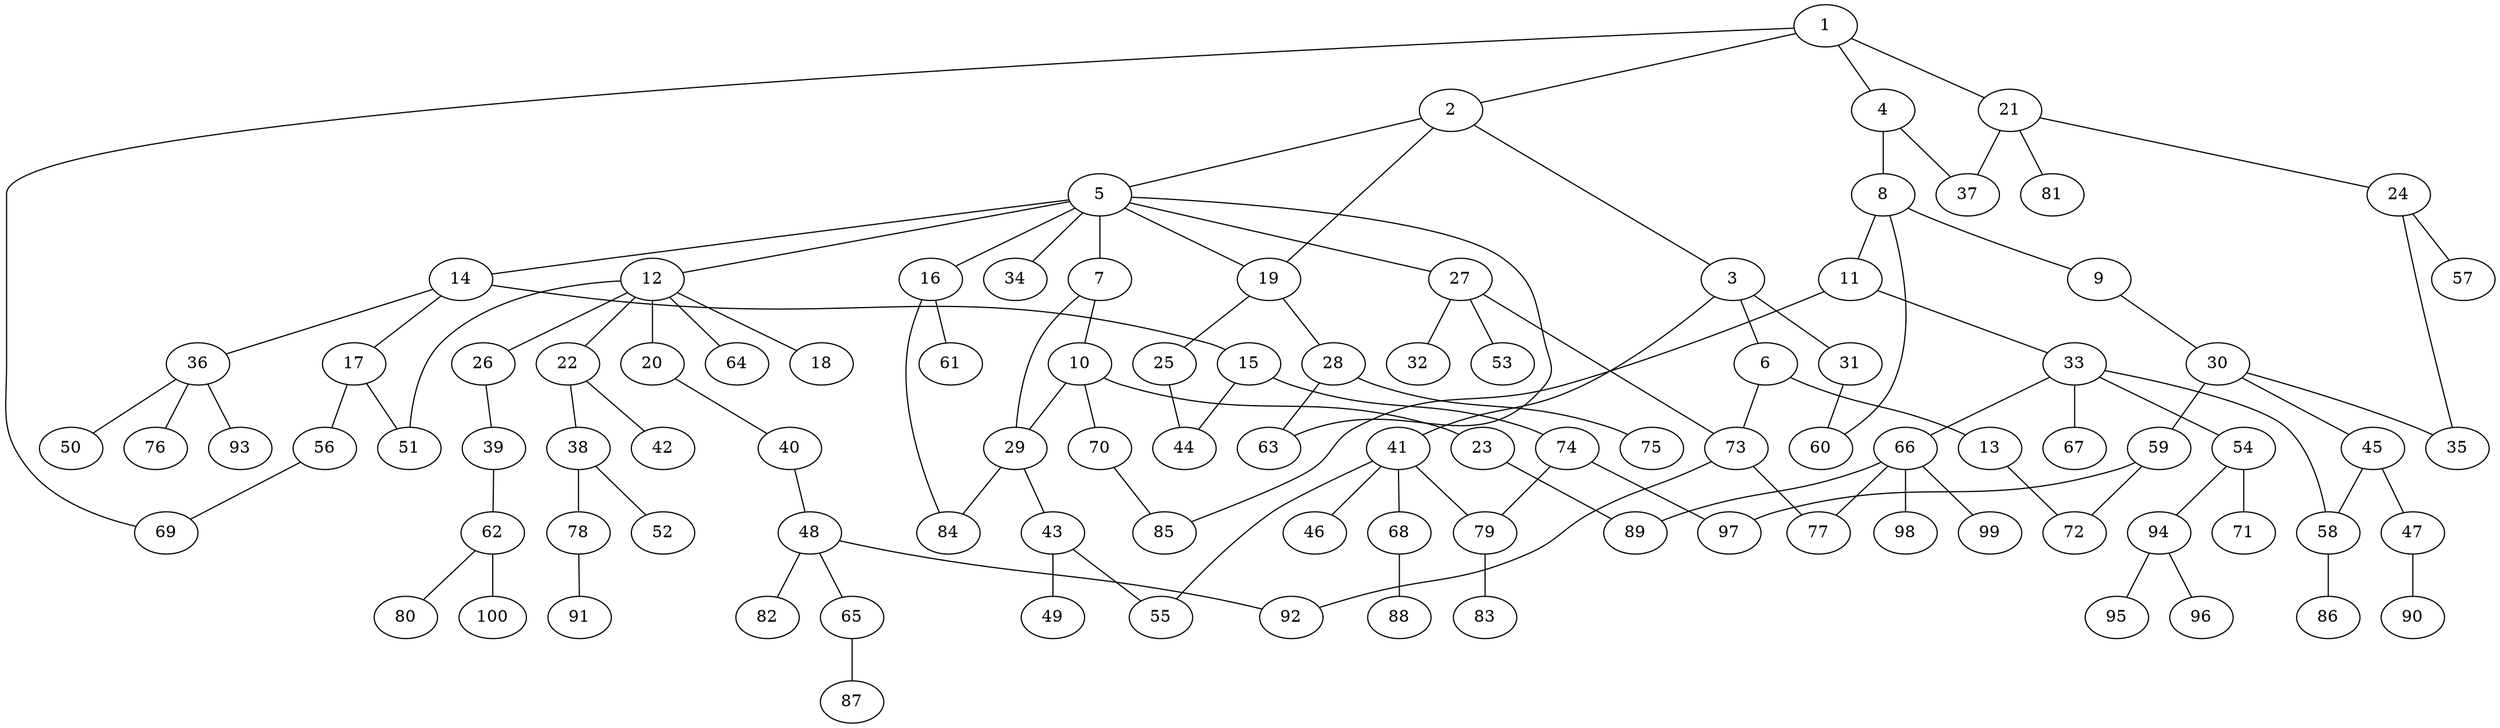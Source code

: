 graph graphname {1--2
1--4
1--21
1--69
2--3
2--5
2--19
3--6
3--31
3--41
4--8
4--37
5--7
5--12
5--14
5--16
5--19
5--27
5--34
5--63
6--13
6--73
7--10
7--29
8--9
8--11
8--60
9--30
10--23
10--29
10--70
11--33
11--85
12--18
12--20
12--22
12--26
12--51
12--64
13--72
14--15
14--17
14--36
15--44
15--74
16--61
16--84
17--51
17--56
19--25
19--28
20--40
21--24
21--37
21--81
22--38
22--42
23--89
24--35
24--57
25--44
26--39
27--32
27--53
27--73
28--63
28--75
29--43
29--84
30--35
30--45
30--59
31--60
33--54
33--58
33--66
33--67
36--50
36--76
36--93
38--52
38--78
39--62
40--48
41--46
41--55
41--68
41--79
43--49
43--55
45--47
45--58
47--90
48--65
48--82
48--92
54--71
54--94
56--69
58--86
59--72
59--97
62--80
62--100
65--87
66--77
66--89
66--98
66--99
68--88
70--85
73--77
73--92
74--79
74--97
78--91
79--83
94--95
94--96
}